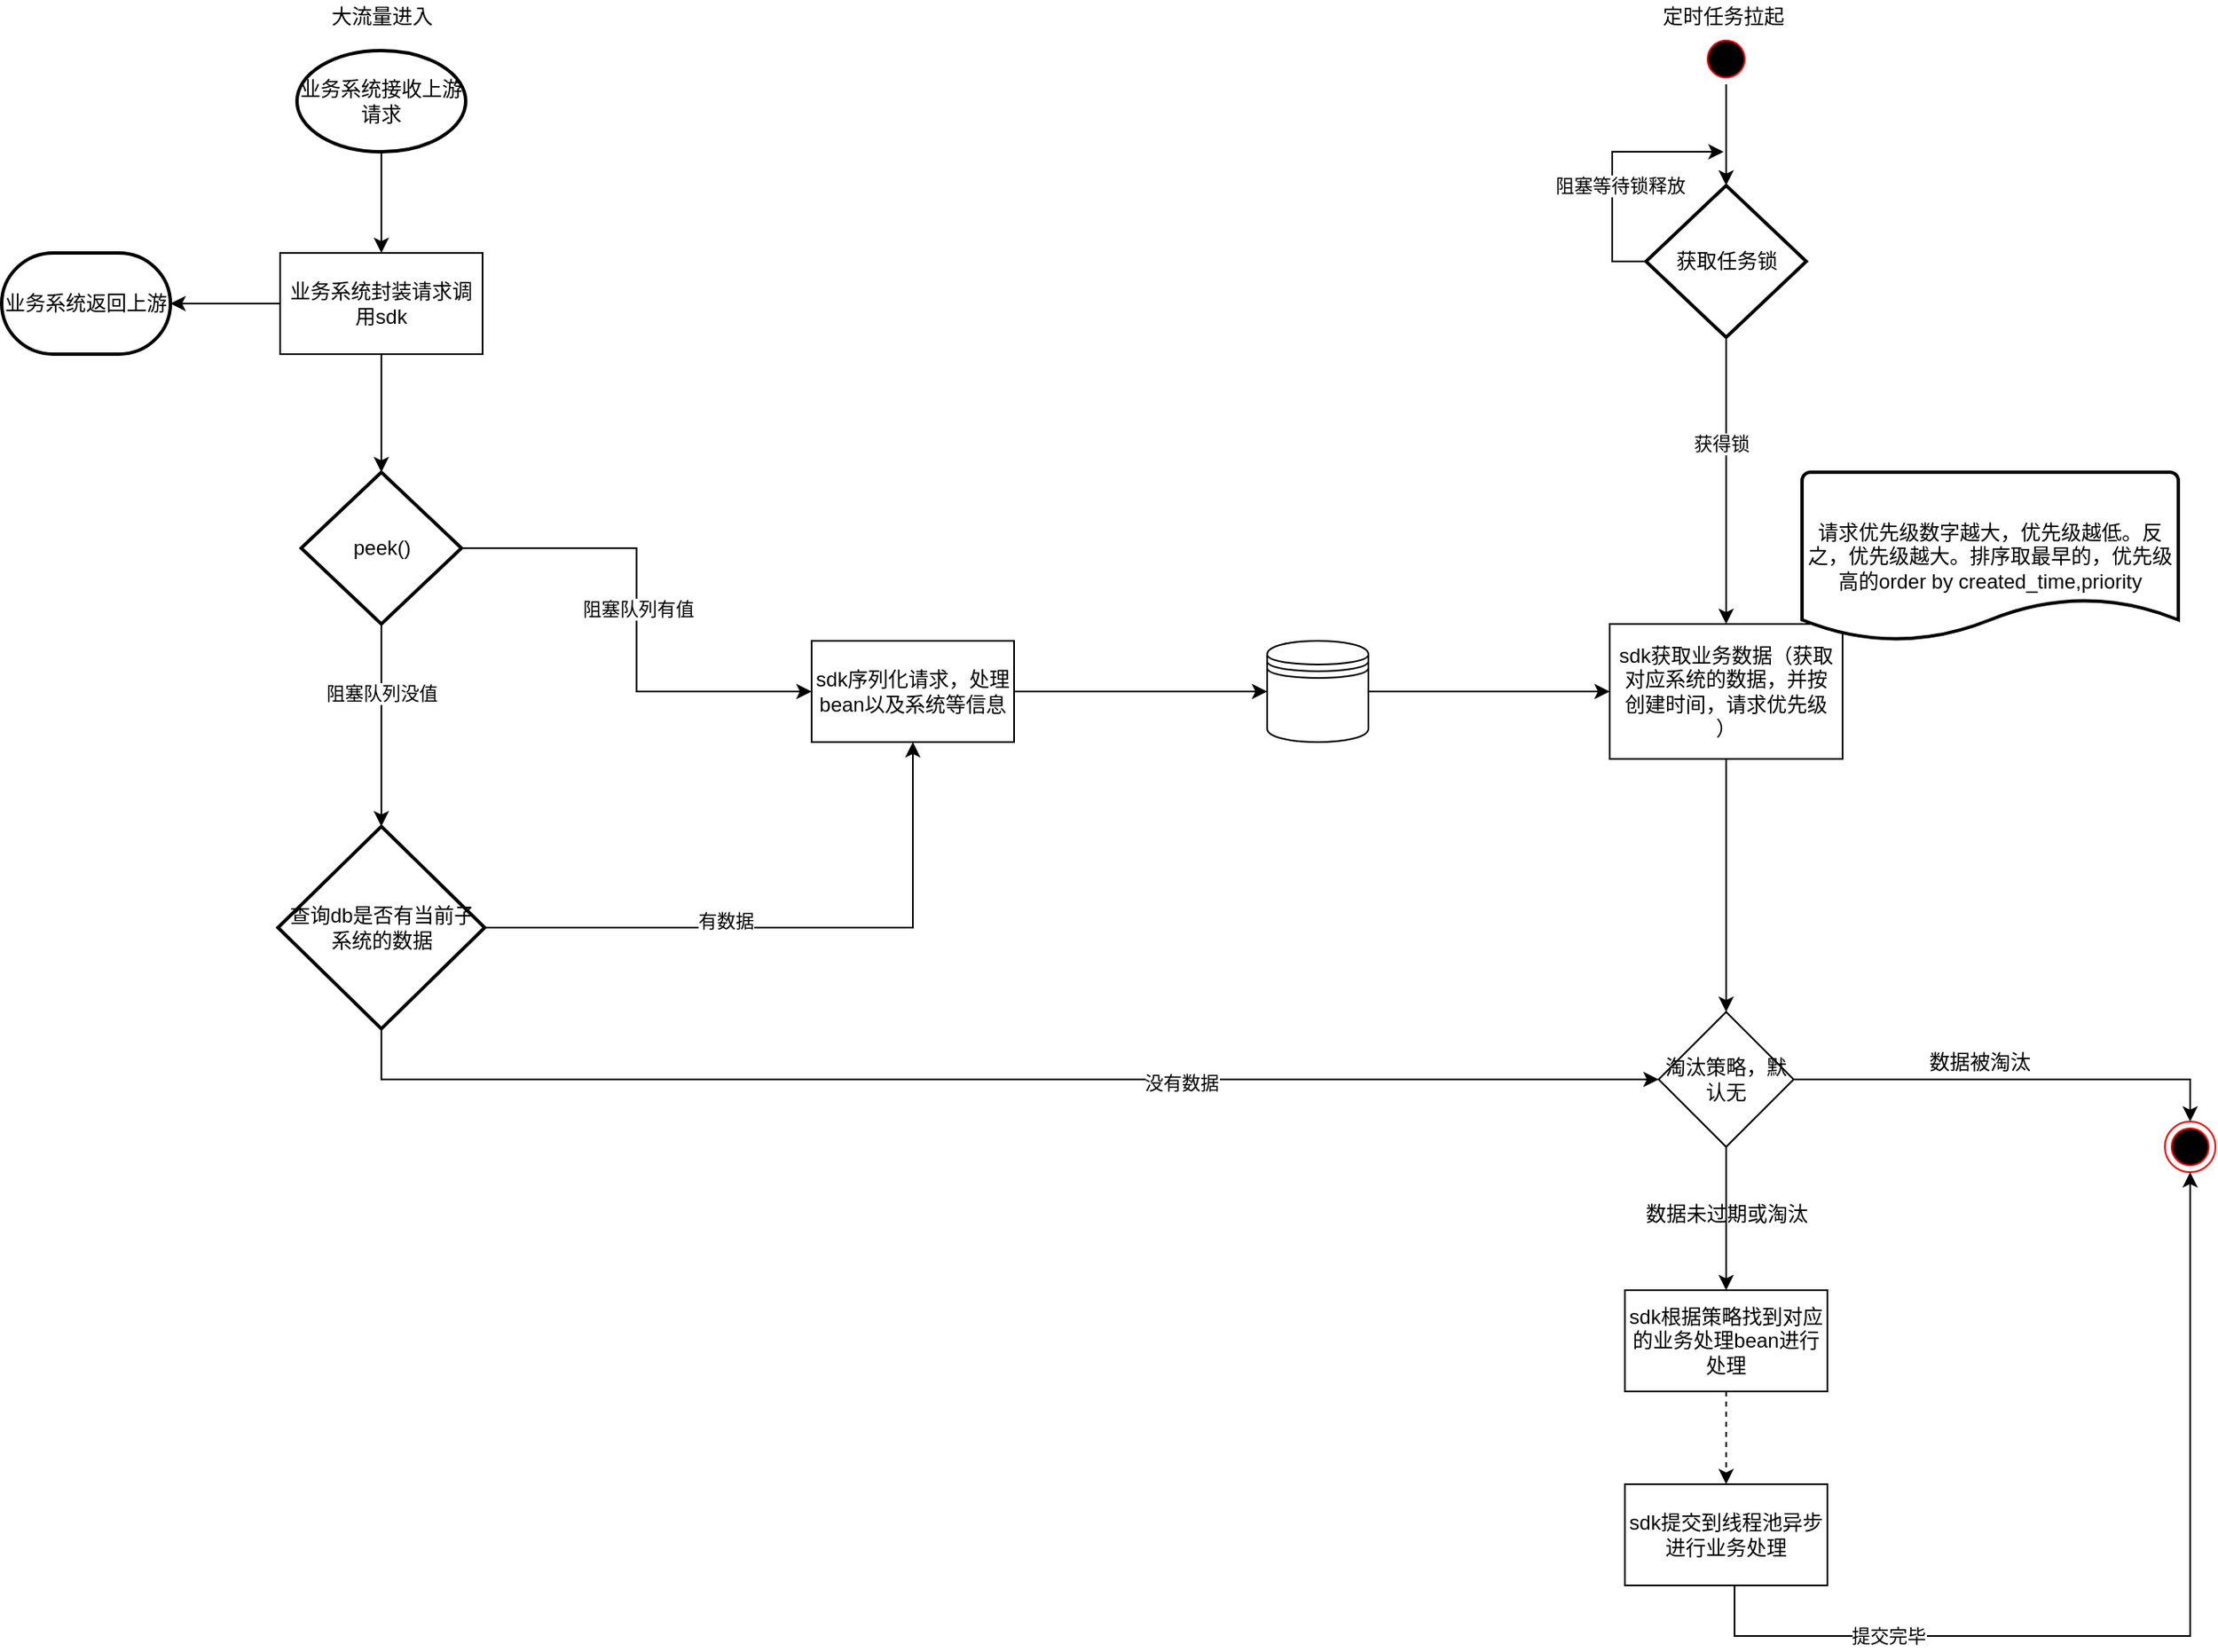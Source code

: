 <mxfile version="13.7.9" type="device"><diagram id="hEovhIz4ld18xWlQDr0c" name="第 1 页"><mxGraphModel dx="1422" dy="1991" grid="1" gridSize="10" guides="1" tooltips="1" connect="1" arrows="1" fold="1" page="1" pageScale="1" pageWidth="827" pageHeight="1169" math="0" shadow="0"><root><mxCell id="0"/><mxCell id="1" parent="0"/><mxCell id="RXfrRrQJ_62iVtUUMzYO-6" value="大流量进入" style="text;html=1;align=center;verticalAlign=middle;resizable=0;points=[];autosize=1;" parent="1" vertex="1"><mxGeometry x="285" y="-210" width="80" height="20" as="geometry"/></mxCell><mxCell id="RXfrRrQJ_62iVtUUMzYO-10" style="edgeStyle=orthogonalEdgeStyle;rounded=0;orthogonalLoop=1;jettySize=auto;html=1;exitX=1;exitY=0.5;exitDx=0;exitDy=0;exitPerimeter=0;entryX=0;entryY=0.5;entryDx=0;entryDy=0;" parent="1" source="vzoFqONInamAwBWUQA_t-8" target="vzoFqONInamAwBWUQA_t-23" edge="1"><mxGeometry relative="1" as="geometry"><mxPoint x="620" y="115" as="targetPoint"/></mxGeometry></mxCell><mxCell id="vzoFqONInamAwBWUQA_t-12" value="阻塞队列有值" style="edgeLabel;html=1;align=center;verticalAlign=middle;resizable=0;points=[];" parent="RXfrRrQJ_62iVtUUMzYO-10" vertex="1" connectable="0"><mxGeometry x="-0.051" y="-1" relative="1" as="geometry"><mxPoint x="1" as="offset"/></mxGeometry></mxCell><mxCell id="RXfrRrQJ_62iVtUUMzYO-12" style="edgeStyle=orthogonalEdgeStyle;rounded=0;orthogonalLoop=1;jettySize=auto;html=1;exitX=0;exitY=0.5;exitDx=0;exitDy=0;entryX=1;entryY=0.5;entryDx=0;entryDy=0;entryPerimeter=0;" parent="1" source="RXfrRrQJ_62iVtUUMzYO-7" target="vzoFqONInamAwBWUQA_t-5" edge="1"><mxGeometry relative="1" as="geometry"><mxPoint x="160" y="-30" as="targetPoint"/></mxGeometry></mxCell><mxCell id="vzoFqONInamAwBWUQA_t-9" style="edgeStyle=orthogonalEdgeStyle;rounded=0;orthogonalLoop=1;jettySize=auto;html=1;entryX=0.5;entryY=0;entryDx=0;entryDy=0;entryPerimeter=0;" parent="1" source="RXfrRrQJ_62iVtUUMzYO-7" target="vzoFqONInamAwBWUQA_t-8" edge="1"><mxGeometry relative="1" as="geometry"/></mxCell><mxCell id="RXfrRrQJ_62iVtUUMzYO-7" value="业务系统封装请求调用sdk" style="rounded=0;whiteSpace=wrap;html=1;" parent="1" vertex="1"><mxGeometry x="265" y="-60" width="120" height="60" as="geometry"/></mxCell><mxCell id="vzoFqONInamAwBWUQA_t-17" style="edgeStyle=orthogonalEdgeStyle;rounded=0;orthogonalLoop=1;jettySize=auto;html=1;exitX=1;exitY=0.5;exitDx=0;exitDy=0;entryX=0;entryY=0.5;entryDx=0;entryDy=0;" parent="1" source="RXfrRrQJ_62iVtUUMzYO-9" target="RXfrRrQJ_62iVtUUMzYO-15" edge="1"><mxGeometry relative="1" as="geometry"/></mxCell><mxCell id="RXfrRrQJ_62iVtUUMzYO-9" value="" style="shape=datastore;whiteSpace=wrap;html=1;" parent="1" vertex="1"><mxGeometry x="850" y="170" width="60" height="60" as="geometry"/></mxCell><mxCell id="RXfrRrQJ_62iVtUUMzYO-25" value="" style="edgeStyle=orthogonalEdgeStyle;rounded=0;orthogonalLoop=1;jettySize=auto;html=1;" parent="1" source="RXfrRrQJ_62iVtUUMzYO-15" target="RXfrRrQJ_62iVtUUMzYO-24" edge="1"><mxGeometry relative="1" as="geometry"/></mxCell><mxCell id="RXfrRrQJ_62iVtUUMzYO-15" value="sdk获取业务数据（获取对应系统的数据，并按&lt;br&gt;创建时间，请求优先级&lt;br&gt;）" style="rounded=0;whiteSpace=wrap;html=1;" parent="1" vertex="1"><mxGeometry x="1053" y="160" width="138" height="80" as="geometry"/></mxCell><mxCell id="cowEC93-xmO9Eu776MTU-9" style="edgeStyle=orthogonalEdgeStyle;rounded=0;orthogonalLoop=1;jettySize=auto;html=1;entryX=0.5;entryY=0;entryDx=0;entryDy=0;entryPerimeter=0;" edge="1" parent="1" source="RXfrRrQJ_62iVtUUMzYO-18" target="cowEC93-xmO9Eu776MTU-8"><mxGeometry relative="1" as="geometry"/></mxCell><mxCell id="RXfrRrQJ_62iVtUUMzYO-18" value="" style="ellipse;html=1;shape=startState;fillColor=#000000;strokeColor=#ff0000;" parent="1" vertex="1"><mxGeometry x="1107" y="-190" width="30" height="30" as="geometry"/></mxCell><mxCell id="RXfrRrQJ_62iVtUUMzYO-20" value="定时任务拉起" style="text;html=1;align=center;verticalAlign=middle;resizable=0;points=[];autosize=1;" parent="1" vertex="1"><mxGeometry x="1074.5" y="-210" width="90" height="20" as="geometry"/></mxCell><mxCell id="RXfrRrQJ_62iVtUUMzYO-28" value="" style="edgeStyle=orthogonalEdgeStyle;rounded=0;orthogonalLoop=1;jettySize=auto;html=1;" parent="1" source="RXfrRrQJ_62iVtUUMzYO-24" target="RXfrRrQJ_62iVtUUMzYO-27" edge="1"><mxGeometry relative="1" as="geometry"/></mxCell><mxCell id="RXfrRrQJ_62iVtUUMzYO-31" style="edgeStyle=orthogonalEdgeStyle;rounded=0;orthogonalLoop=1;jettySize=auto;html=1;entryX=0.5;entryY=0;entryDx=0;entryDy=0;" parent="1" source="RXfrRrQJ_62iVtUUMzYO-24" target="RXfrRrQJ_62iVtUUMzYO-30" edge="1"><mxGeometry relative="1" as="geometry"/></mxCell><mxCell id="RXfrRrQJ_62iVtUUMzYO-24" value="淘汰策略，默认无" style="rhombus;whiteSpace=wrap;html=1;rounded=0;" parent="1" vertex="1"><mxGeometry x="1082" y="390" width="80" height="80" as="geometry"/></mxCell><mxCell id="RXfrRrQJ_62iVtUUMzYO-33" style="edgeStyle=orthogonalEdgeStyle;rounded=0;orthogonalLoop=1;jettySize=auto;html=1;entryX=0.5;entryY=0;entryDx=0;entryDy=0;dashed=1;" parent="1" source="RXfrRrQJ_62iVtUUMzYO-27" target="RXfrRrQJ_62iVtUUMzYO-34" edge="1"><mxGeometry relative="1" as="geometry"><mxPoint x="1127" y="670" as="targetPoint"/></mxGeometry></mxCell><mxCell id="RXfrRrQJ_62iVtUUMzYO-27" value="sdk根据策略找到对应的业务处理bean进行处理" style="whiteSpace=wrap;html=1;rounded=0;" parent="1" vertex="1"><mxGeometry x="1062" y="555" width="120" height="60" as="geometry"/></mxCell><mxCell id="RXfrRrQJ_62iVtUUMzYO-29" value="数据未过期或淘汰" style="text;html=1;align=center;verticalAlign=middle;resizable=0;points=[];autosize=1;" parent="1" vertex="1"><mxGeometry x="1067" y="500" width="110" height="20" as="geometry"/></mxCell><mxCell id="RXfrRrQJ_62iVtUUMzYO-30" value="" style="ellipse;html=1;shape=endState;fillColor=#000000;strokeColor=#ff0000;" parent="1" vertex="1"><mxGeometry x="1382" y="455" width="30" height="30" as="geometry"/></mxCell><mxCell id="RXfrRrQJ_62iVtUUMzYO-32" value="数据被淘汰" style="text;html=1;align=center;verticalAlign=middle;resizable=0;points=[];autosize=1;" parent="1" vertex="1"><mxGeometry x="1232" y="410" width="80" height="20" as="geometry"/></mxCell><mxCell id="RXfrRrQJ_62iVtUUMzYO-35" style="edgeStyle=orthogonalEdgeStyle;rounded=0;orthogonalLoop=1;jettySize=auto;html=1;exitX=0.5;exitY=1;exitDx=0;exitDy=0;entryX=0.5;entryY=1;entryDx=0;entryDy=0;" parent="1" source="RXfrRrQJ_62iVtUUMzYO-34" target="RXfrRrQJ_62iVtUUMzYO-30" edge="1"><mxGeometry relative="1" as="geometry"><Array as="points"><mxPoint x="1127" y="760"/><mxPoint x="1397" y="760"/></Array></mxGeometry></mxCell><mxCell id="RXfrRrQJ_62iVtUUMzYO-36" value="提交完毕" style="edgeLabel;html=1;align=center;verticalAlign=middle;resizable=0;points=[];" parent="RXfrRrQJ_62iVtUUMzYO-35" vertex="1" connectable="0"><mxGeometry x="-0.567" relative="1" as="geometry"><mxPoint as="offset"/></mxGeometry></mxCell><mxCell id="RXfrRrQJ_62iVtUUMzYO-34" value="sdk提交到线程池异步进行业务处理" style="whiteSpace=wrap;html=1;rounded=0;" parent="1" vertex="1"><mxGeometry x="1062" y="670" width="120" height="60" as="geometry"/></mxCell><mxCell id="vzoFqONInamAwBWUQA_t-6" style="edgeStyle=orthogonalEdgeStyle;rounded=0;orthogonalLoop=1;jettySize=auto;html=1;entryX=0.5;entryY=0;entryDx=0;entryDy=0;" parent="1" source="vzoFqONInamAwBWUQA_t-4" target="RXfrRrQJ_62iVtUUMzYO-7" edge="1"><mxGeometry relative="1" as="geometry"/></mxCell><mxCell id="vzoFqONInamAwBWUQA_t-4" value="业务系统接收上游请求" style="strokeWidth=2;html=1;shape=mxgraph.flowchart.start_1;whiteSpace=wrap;" parent="1" vertex="1"><mxGeometry x="275" y="-180" width="100" height="60" as="geometry"/></mxCell><mxCell id="vzoFqONInamAwBWUQA_t-5" value="业务系统返回上游" style="strokeWidth=2;html=1;shape=mxgraph.flowchart.terminator;whiteSpace=wrap;" parent="1" vertex="1"><mxGeometry x="100" y="-60" width="100" height="60" as="geometry"/></mxCell><mxCell id="vzoFqONInamAwBWUQA_t-20" style="edgeStyle=orthogonalEdgeStyle;rounded=0;orthogonalLoop=1;jettySize=auto;html=1;exitX=0.5;exitY=1;exitDx=0;exitDy=0;exitPerimeter=0;entryX=0.5;entryY=0;entryDx=0;entryDy=0;entryPerimeter=0;" parent="1" source="vzoFqONInamAwBWUQA_t-8" target="cowEC93-xmO9Eu776MTU-1" edge="1"><mxGeometry relative="1" as="geometry"><mxPoint x="325" y="280" as="targetPoint"/></mxGeometry></mxCell><mxCell id="vzoFqONInamAwBWUQA_t-21" value="阻塞队列没值" style="edgeLabel;html=1;align=center;verticalAlign=middle;resizable=0;points=[];" parent="vzoFqONInamAwBWUQA_t-20" vertex="1" connectable="0"><mxGeometry x="-0.328" relative="1" as="geometry"><mxPoint as="offset"/></mxGeometry></mxCell><mxCell id="vzoFqONInamAwBWUQA_t-8" value="peek()" style="strokeWidth=2;html=1;shape=mxgraph.flowchart.decision;whiteSpace=wrap;" parent="1" vertex="1"><mxGeometry x="277.5" y="70" width="95" height="90" as="geometry"/></mxCell><mxCell id="vzoFqONInamAwBWUQA_t-24" style="edgeStyle=orthogonalEdgeStyle;rounded=0;orthogonalLoop=1;jettySize=auto;html=1;entryX=0;entryY=0.5;entryDx=0;entryDy=0;" parent="1" source="vzoFqONInamAwBWUQA_t-23" target="RXfrRrQJ_62iVtUUMzYO-9" edge="1"><mxGeometry relative="1" as="geometry"/></mxCell><mxCell id="vzoFqONInamAwBWUQA_t-23" value="sdk序列化请求，处理bean以及系统等信息" style="rounded=0;whiteSpace=wrap;html=1;" parent="1" vertex="1"><mxGeometry x="580" y="170" width="120" height="60" as="geometry"/></mxCell><mxCell id="vzoFqONInamAwBWUQA_t-25" value="请求优先级数字越大，优先级越低。反之，优先级越大。排序取最早的，优先级高的order by created_time,priority" style="strokeWidth=2;html=1;shape=mxgraph.flowchart.document2;whiteSpace=wrap;size=0.25;" parent="1" vertex="1"><mxGeometry x="1167" y="70" width="223" height="100" as="geometry"/></mxCell><mxCell id="cowEC93-xmO9Eu776MTU-4" style="edgeStyle=orthogonalEdgeStyle;rounded=0;orthogonalLoop=1;jettySize=auto;html=1;exitX=0.5;exitY=1;exitDx=0;exitDy=0;exitPerimeter=0;entryX=0;entryY=0.5;entryDx=0;entryDy=0;" edge="1" parent="1" source="cowEC93-xmO9Eu776MTU-1" target="RXfrRrQJ_62iVtUUMzYO-24"><mxGeometry relative="1" as="geometry"/></mxCell><mxCell id="cowEC93-xmO9Eu776MTU-5" value="没有数据" style="edgeLabel;html=1;align=center;verticalAlign=middle;resizable=0;points=[];" vertex="1" connectable="0" parent="cowEC93-xmO9Eu776MTU-4"><mxGeometry x="0.28" y="-2" relative="1" as="geometry"><mxPoint as="offset"/></mxGeometry></mxCell><mxCell id="cowEC93-xmO9Eu776MTU-6" style="edgeStyle=orthogonalEdgeStyle;rounded=0;orthogonalLoop=1;jettySize=auto;html=1;exitX=1;exitY=0.5;exitDx=0;exitDy=0;exitPerimeter=0;entryX=0.5;entryY=1;entryDx=0;entryDy=0;" edge="1" parent="1" source="cowEC93-xmO9Eu776MTU-1" target="vzoFqONInamAwBWUQA_t-23"><mxGeometry relative="1" as="geometry"/></mxCell><mxCell id="cowEC93-xmO9Eu776MTU-7" value="有数据" style="edgeLabel;html=1;align=center;verticalAlign=middle;resizable=0;points=[];" vertex="1" connectable="0" parent="cowEC93-xmO9Eu776MTU-6"><mxGeometry x="-0.218" y="4" relative="1" as="geometry"><mxPoint as="offset"/></mxGeometry></mxCell><mxCell id="cowEC93-xmO9Eu776MTU-1" value="查询db是否有当前子系统的数据" style="strokeWidth=2;html=1;shape=mxgraph.flowchart.decision;whiteSpace=wrap;" vertex="1" parent="1"><mxGeometry x="263.75" y="280" width="122.5" height="120" as="geometry"/></mxCell><mxCell id="cowEC93-xmO9Eu776MTU-10" style="edgeStyle=orthogonalEdgeStyle;rounded=0;orthogonalLoop=1;jettySize=auto;html=1;" edge="1" parent="1" source="cowEC93-xmO9Eu776MTU-8" target="RXfrRrQJ_62iVtUUMzYO-15"><mxGeometry relative="1" as="geometry"/></mxCell><mxCell id="cowEC93-xmO9Eu776MTU-11" value="获得锁" style="edgeLabel;html=1;align=center;verticalAlign=middle;resizable=0;points=[];" vertex="1" connectable="0" parent="cowEC93-xmO9Eu776MTU-10"><mxGeometry x="-0.259" y="-3" relative="1" as="geometry"><mxPoint as="offset"/></mxGeometry></mxCell><mxCell id="cowEC93-xmO9Eu776MTU-13" style="edgeStyle=orthogonalEdgeStyle;rounded=0;orthogonalLoop=1;jettySize=auto;html=1;exitX=0;exitY=0.5;exitDx=0;exitDy=0;exitPerimeter=0;" edge="1" parent="1" source="cowEC93-xmO9Eu776MTU-8"><mxGeometry relative="1" as="geometry"><mxPoint x="1120" y="-120" as="targetPoint"/></mxGeometry></mxCell><mxCell id="cowEC93-xmO9Eu776MTU-14" value="阻塞等待锁释放" style="edgeLabel;html=1;align=center;verticalAlign=middle;resizable=0;points=[];" vertex="1" connectable="0" parent="cowEC93-xmO9Eu776MTU-13"><mxGeometry x="-0.136" y="-3" relative="1" as="geometry"><mxPoint x="1" as="offset"/></mxGeometry></mxCell><mxCell id="cowEC93-xmO9Eu776MTU-8" value="获取任务锁" style="strokeWidth=2;html=1;shape=mxgraph.flowchart.decision;whiteSpace=wrap;" vertex="1" parent="1"><mxGeometry x="1074.5" y="-100" width="95" height="90" as="geometry"/></mxCell></root></mxGraphModel></diagram></mxfile>
